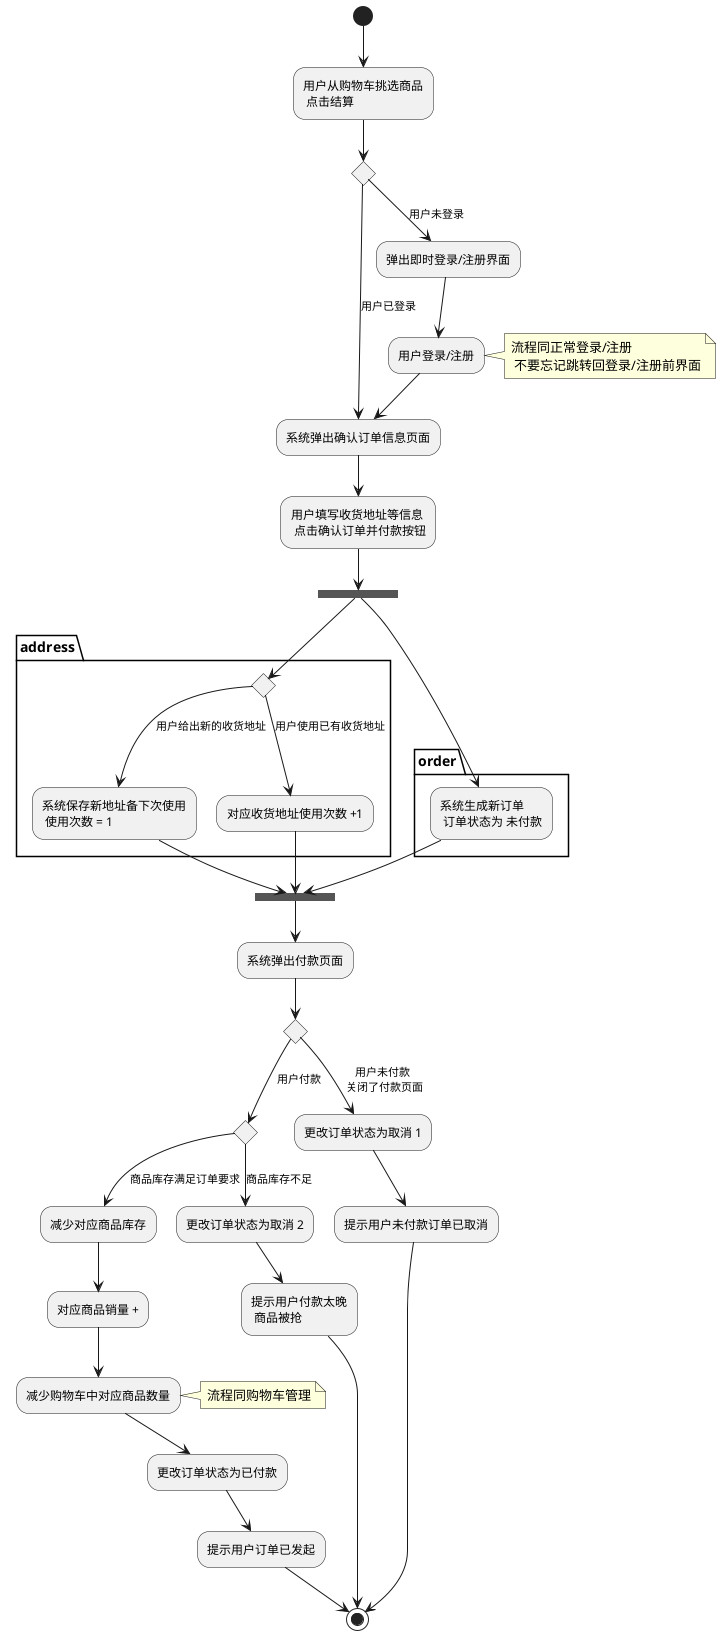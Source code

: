 @startuml

(*) --> "用户从购物车挑选商品\n 点击结算"

if "" then
  -->[用户已登录] "系统弹出确认订单信息页面"
else
  -->[用户未登录] "弹出即时登录/注册界面"
  --> "用户登录/注册"
  note right: 流程同正常登录/注册\n 不要忘记跳转回登录/注册前界面
  --> "系统弹出确认订单信息页面"
endif

"系统弹出确认订单信息页面" --> "用户填写收货地址等信息\n 点击确认订单并付款按钮"
--> ===B1===

partition order {
===B1=== --> "系统生成新订单\n 订单状态为 未付款" as A1
}

partition address {
===B1=== --> if "" then
  -->[用户给出新的收货地址] "系统保存新地址备下次使用\n 使用次数 = 1" as A2
else
  -->[用户使用已有收货地址] "对应收货地址使用次数 +1" as A3
endif
}

A1 --> ===B2===
A2 --> ===B2===
A3 --> ===B2===
===B2===  --> "系统弹出付款页面"

if "" then
  -->[用户付款] if "" then
    -->[商品库存满足订单要求] "减少对应商品库存"
    --> "对应商品销量 +"
    --> "减少购物车中对应商品数量"
    note right: 流程同购物车管理
    --> "更改订单状态为已付款"
    --> "提示用户订单已发起"
  else
    -->[商品库存不足] "更改订单状态为取消 2"
    --> "提示用户付款太晚\n 商品被抢"
    --> (*)
  endif
else
  -->[用户未付款\n 关闭了付款页面] "更改订单状态为取消 1"
  --> "提示用户未付款订单已取消"
  --> (*)
endif

"提示用户订单已发起" --> (*)

@enduml
